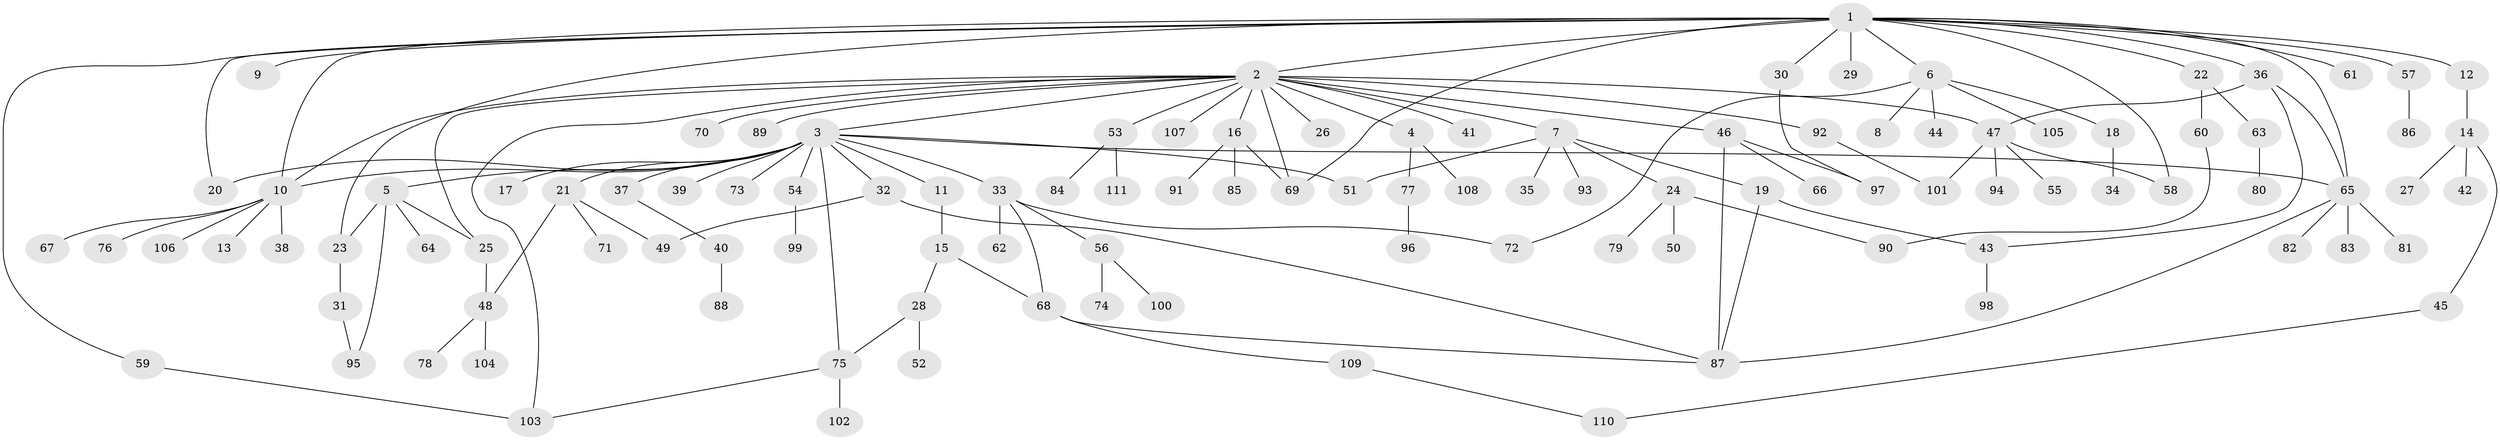 // coarse degree distribution, {15: 0.02564102564102564, 22: 0.01282051282051282, 2: 0.19230769230769232, 4: 0.038461538461538464, 5: 0.05128205128205128, 1: 0.5, 3: 0.14102564102564102, 6: 0.02564102564102564, 8: 0.01282051282051282}
// Generated by graph-tools (version 1.1) at 2025/23/03/03/25 07:23:52]
// undirected, 111 vertices, 139 edges
graph export_dot {
graph [start="1"]
  node [color=gray90,style=filled];
  1;
  2;
  3;
  4;
  5;
  6;
  7;
  8;
  9;
  10;
  11;
  12;
  13;
  14;
  15;
  16;
  17;
  18;
  19;
  20;
  21;
  22;
  23;
  24;
  25;
  26;
  27;
  28;
  29;
  30;
  31;
  32;
  33;
  34;
  35;
  36;
  37;
  38;
  39;
  40;
  41;
  42;
  43;
  44;
  45;
  46;
  47;
  48;
  49;
  50;
  51;
  52;
  53;
  54;
  55;
  56;
  57;
  58;
  59;
  60;
  61;
  62;
  63;
  64;
  65;
  66;
  67;
  68;
  69;
  70;
  71;
  72;
  73;
  74;
  75;
  76;
  77;
  78;
  79;
  80;
  81;
  82;
  83;
  84;
  85;
  86;
  87;
  88;
  89;
  90;
  91;
  92;
  93;
  94;
  95;
  96;
  97;
  98;
  99;
  100;
  101;
  102;
  103;
  104;
  105;
  106;
  107;
  108;
  109;
  110;
  111;
  1 -- 2;
  1 -- 6;
  1 -- 9;
  1 -- 10;
  1 -- 12;
  1 -- 20;
  1 -- 22;
  1 -- 23;
  1 -- 29;
  1 -- 30;
  1 -- 36;
  1 -- 57;
  1 -- 58;
  1 -- 59;
  1 -- 61;
  1 -- 65;
  1 -- 69;
  2 -- 3;
  2 -- 4;
  2 -- 7;
  2 -- 10;
  2 -- 16;
  2 -- 25;
  2 -- 26;
  2 -- 41;
  2 -- 46;
  2 -- 47;
  2 -- 53;
  2 -- 69;
  2 -- 70;
  2 -- 89;
  2 -- 92;
  2 -- 103;
  2 -- 107;
  3 -- 5;
  3 -- 10;
  3 -- 11;
  3 -- 17;
  3 -- 20;
  3 -- 21;
  3 -- 32;
  3 -- 33;
  3 -- 37;
  3 -- 39;
  3 -- 51;
  3 -- 54;
  3 -- 65;
  3 -- 73;
  3 -- 75;
  4 -- 77;
  4 -- 108;
  5 -- 23;
  5 -- 25;
  5 -- 64;
  5 -- 95;
  6 -- 8;
  6 -- 18;
  6 -- 44;
  6 -- 72;
  6 -- 105;
  7 -- 19;
  7 -- 24;
  7 -- 35;
  7 -- 51;
  7 -- 93;
  10 -- 13;
  10 -- 38;
  10 -- 67;
  10 -- 76;
  10 -- 106;
  11 -- 15;
  12 -- 14;
  14 -- 27;
  14 -- 42;
  14 -- 45;
  15 -- 28;
  15 -- 68;
  16 -- 69;
  16 -- 85;
  16 -- 91;
  18 -- 34;
  19 -- 43;
  19 -- 87;
  21 -- 48;
  21 -- 49;
  21 -- 71;
  22 -- 60;
  22 -- 63;
  23 -- 31;
  24 -- 50;
  24 -- 79;
  24 -- 90;
  25 -- 48;
  28 -- 52;
  28 -- 75;
  30 -- 97;
  31 -- 95;
  32 -- 49;
  32 -- 87;
  33 -- 56;
  33 -- 62;
  33 -- 68;
  33 -- 72;
  36 -- 43;
  36 -- 47;
  36 -- 65;
  37 -- 40;
  40 -- 88;
  43 -- 98;
  45 -- 110;
  46 -- 66;
  46 -- 87;
  46 -- 97;
  47 -- 55;
  47 -- 58;
  47 -- 94;
  47 -- 101;
  48 -- 78;
  48 -- 104;
  53 -- 84;
  53 -- 111;
  54 -- 99;
  56 -- 74;
  56 -- 100;
  57 -- 86;
  59 -- 103;
  60 -- 90;
  63 -- 80;
  65 -- 81;
  65 -- 82;
  65 -- 83;
  65 -- 87;
  68 -- 87;
  68 -- 109;
  75 -- 102;
  75 -- 103;
  77 -- 96;
  92 -- 101;
  109 -- 110;
}
